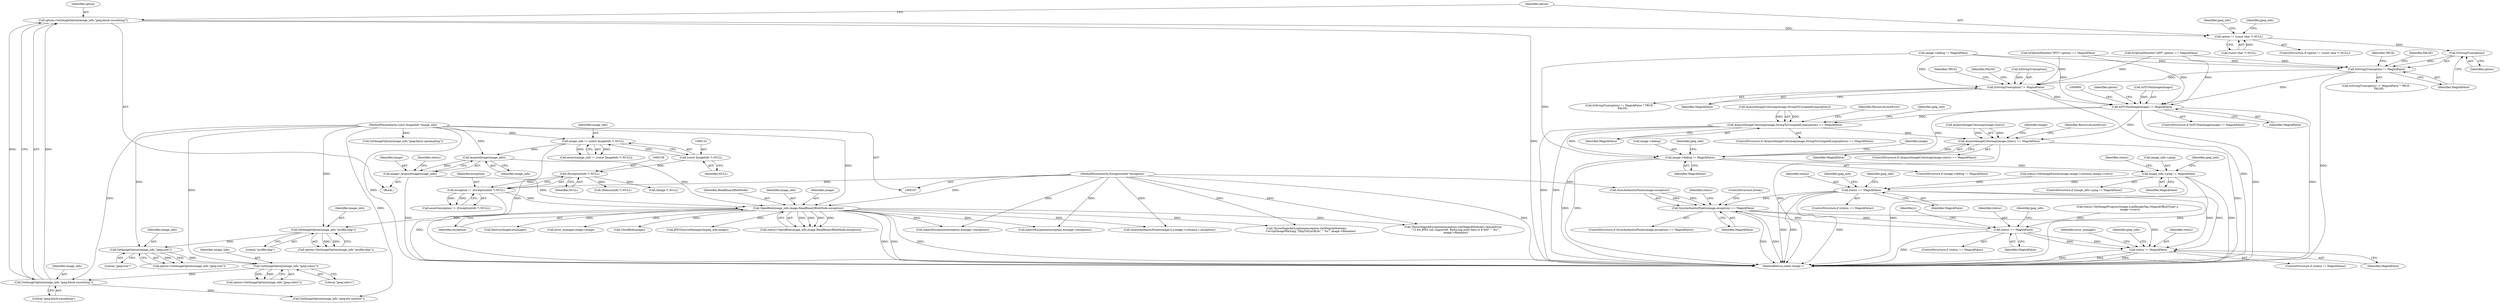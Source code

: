 digraph "0_ImageMagick_58cf5bf4fade82e3b510e8f3463a967278a3e410@pointer" {
"1000695" [label="(Call,option=GetImageOption(image_info,\"jpeg:block-smoothing\"))"];
"1000697" [label="(Call,GetImageOption(image_info,\"jpeg:block-smoothing\"))"];
"1000672" [label="(Call,GetImageOption(image_info,\"jpeg:colors\"))"];
"1000490" [label="(Call,GetImageOption(image_info,\"jpeg:size\"))"];
"1000320" [label="(Call,GetImageOption(image_info,\"profile:skip\"))"];
"1000179" [label="(Call,OpenBlob(image_info,image,ReadBinaryBlobMode,exception))"];
"1000175" [label="(Call,AcquireImage(image_info))"];
"1000129" [label="(Call,image_info != (const ImageInfo *) NULL)"];
"1000108" [label="(MethodParameterIn,const ImageInfo *image_info)"];
"1000131" [label="(Call,(const ImageInfo *) NULL)"];
"1000173" [label="(Call,image=AcquireImage(image_info))"];
"1000156" [label="(Call,exception != (ExceptionInfo *) NULL)"];
"1000109" [label="(MethodParameterIn,ExceptionInfo *exception)"];
"1000158" [label="(Call,(ExceptionInfo *) NULL)"];
"1000701" [label="(Call,option != (const char *) NULL)"];
"1000712" [label="(Call,IsStringTrue(option))"];
"1000711" [label="(Call,IsStringTrue(option) != MagickFalse)"];
"1000820" [label="(Call,IsStringTrue(option) != MagickFalse)"];
"1000893" [label="(Call,IsITUFaxImage(image) != MagickFalse)"];
"1000915" [label="(Call,AcquireImageColormap(image,StringToUnsignedLong(option)) == MagickFalse)"];
"1000949" [label="(Call,AcquireImageColormap(image,colors) == MagickFalse)"];
"1000958" [label="(Call,image->debug != MagickFalse)"];
"1001036" [label="(Call,image_info->ping != MagickFalse)"];
"1001063" [label="(Call,status == MagickFalse)"];
"1001791" [label="(Call,SyncAuthenticPixels(image,exception) == MagickFalse)"];
"1001809" [label="(Call,status == MagickFalse)"];
"1001818" [label="(Call,status != MagickFalse)"];
"1001811" [label="(Identifier,MagickFalse)"];
"1000910" [label="(Identifier,option)"];
"1000673" [label="(Identifier,image_info)"];
"1001795" [label="(Identifier,MagickFalse)"];
"1000110" [label="(Block,)"];
"1000701" [label="(Call,option != (const char *) NULL)"];
"1001853" [label="(MethodReturn,static Image *)"];
"1000155" [label="(Call,assert(exception != (ExceptionInfo *) NULL))"];
"1001040" [label="(Identifier,MagickFalse)"];
"1000320" [label="(Call,GetImageOption(image_info,\"profile:skip\"))"];
"1000714" [label="(Identifier,MagickFalse)"];
"1000928" [label="(Identifier,jpeg_info)"];
"1001083" [label="(Identifier,jpeg_info)"];
"1000108" [label="(MethodParameterIn,const ImageInfo *image_info)"];
"1000819" [label="(Call,IsStringTrue(option) != MagickFalse ? TRUE :\n      FALSE)"];
"1001070" [label="(Call,InheritException(exception,&image->exception))"];
"1000915" [label="(Call,AcquireImageColormap(image,StringToUnsignedLong(option)) == MagickFalse)"];
"1000967" [label="(Identifier,image)"];
"1000958" [label="(Call,image->debug != MagickFalse)"];
"1000177" [label="(Call,status=OpenBlob(image_info,image,ReadBinaryBlobMode,exception))"];
"1000131" [label="(Call,(const ImageInfo *) NULL)"];
"1000708" [label="(Identifier,jpeg_info)"];
"1001037" [label="(Call,image_info->ping)"];
"1000191" [label="(Call,DestroyImageList(image))"];
"1001044" [label="(Identifier,jpeg_info)"];
"1000949" [label="(Call,AcquireImageColormap(image,colors) == MagickFalse)"];
"1000157" [label="(Identifier,exception)"];
"1001808" [label="(ControlStructure,if (status == MagickFalse))"];
"1000953" [label="(Identifier,MagickFalse)"];
"1000488" [label="(Call,option=GetImageOption(image_info,\"jpeg:size\"))"];
"1001397" [label="(Call,QueueAuthenticPixels(image,0,y,image->columns,1,exception))"];
"1001819" [label="(Identifier,status)"];
"1001791" [label="(Call,SyncAuthenticPixels(image,exception) == MagickFalse)"];
"1001012" [label="(Identifier,jpeg_info)"];
"1000321" [label="(Identifier,image_info)"];
"1000182" [label="(Identifier,ReadBinaryBlobMode)"];
"1000176" [label="(Identifier,image_info)"];
"1000920" [label="(Identifier,MagickFalse)"];
"1000962" [label="(Identifier,MagickFalse)"];
"1000367" [label="(Call,IsOptionMember(\"APP\",option) == MagickFalse)"];
"1000491" [label="(Identifier,image_info)"];
"1000711" [label="(Call,IsStringTrue(option) != MagickFalse)"];
"1000699" [label="(Literal,\"jpeg:block-smoothing\")"];
"1000823" [label="(Identifier,MagickFalse)"];
"1000806" [label="(Call,GetImageOption(image_info,\"jpeg:fancy-upsampling\"))"];
"1000697" [label="(Call,GetImageOption(image_info,\"jpeg:block-smoothing\"))"];
"1001052" [label="(Call,status=SetImageExtent(image,image->columns,image->rows))"];
"1001798" [label="(Identifier,status)"];
"1000160" [label="(Identifier,NULL)"];
"1000700" [label="(ControlStructure,if (option != (const char *) NULL))"];
"1000894" [label="(Call,IsITUFaxImage(image))"];
"1000232" [label="(Call,(MemoryInfo *) NULL)"];
"1000696" [label="(Identifier,option)"];
"1001382" [label="(Call,ThrowMagickException(exception,GetMagickModule(),\n          CorruptImageWarning,\"SkipToSyncByte\",\"`%s'\",image->filename))"];
"1000896" [label="(Identifier,MagickFalse)"];
"1000194" [label="(Call,(Image *) NULL)"];
"1001790" [label="(ControlStructure,if (SyncAuthenticPixels(image,exception) == MagickFalse))"];
"1000821" [label="(Call,IsStringTrue(option))"];
"1000695" [label="(Call,option=GetImageOption(image_info,\"jpeg:block-smoothing\"))"];
"1000710" [label="(Call,IsStringTrue(option) != MagickFalse ? TRUE :\n      FALSE)"];
"1000130" [label="(Identifier,image_info)"];
"1001065" [label="(Identifier,MagickFalse)"];
"1000129" [label="(Call,image_info != (const ImageInfo *) NULL)"];
"1000916" [label="(Call,AcquireImageColormap(image,StringToUnsignedLong(option)))"];
"1000820" [label="(Call,IsStringTrue(option) != MagickFalse)"];
"1000960" [label="(Identifier,image)"];
"1001809" [label="(Call,status == MagickFalse)"];
"1000824" [label="(Identifier,TRUE)"];
"1000128" [label="(Call,assert(image_info != (const ImageInfo *) NULL))"];
"1000670" [label="(Call,option=GetImageOption(image_info,\"jpeg:colors\"))"];
"1001797" [label="(Call,status=SetImageProgress(image,LoadImageTag,(MagickOffsetType) y,\n      image->rows))"];
"1001820" [label="(Identifier,MagickFalse)"];
"1000604" [label="(Call,image->debug != MagickFalse)"];
"1000322" [label="(Literal,\"profile:skip\")"];
"1001817" [label="(ControlStructure,if (status != MagickFalse))"];
"1000955" [label="(Identifier,ResourceLimitError)"];
"1001062" [label="(ControlStructure,if (status == MagickFalse))"];
"1000892" [label="(ControlStructure,if (IsITUFaxImage(image) != MagickFalse))"];
"1001064" [label="(Identifier,status)"];
"1000825" [label="(Identifier,FALSE)"];
"1001796" [label="(ControlStructure,break;)"];
"1000235" [label="(Call,error_manager.image=image)"];
"1000893" [label="(Call,IsITUFaxImage(image) != MagickFalse)"];
"1001063" [label="(Call,status == MagickFalse)"];
"1000180" [label="(Identifier,image_info)"];
"1000181" [label="(Identifier,image)"];
"1000712" [label="(Call,IsStringTrue(option))"];
"1000922" [label="(Identifier,ResourceLimitError)"];
"1001366" [label="(Identifier,y)"];
"1001792" [label="(Call,SyncAuthenticPixels(image,exception))"];
"1000719" [label="(Identifier,jpeg_info)"];
"1000335" [label="(Call,IsOptionMember(\"IPTC\",option) == MagickFalse)"];
"1000674" [label="(Literal,\"jpeg:colors\")"];
"1000957" [label="(ControlStructure,if (image->debug != MagickFalse))"];
"1000173" [label="(Call,image=AcquireImage(image_info))"];
"1000716" [label="(Identifier,FALSE)"];
"1001824" [label="(Identifier,error_manager)"];
"1000948" [label="(ControlStructure,if (AcquireImageColormap(image,colors) == MagickFalse))"];
"1000914" [label="(ControlStructure,if (AcquireImageColormap(image,StringToUnsignedLong(option)) == MagickFalse))"];
"1001818" [label="(Call,status != MagickFalse)"];
"1000715" [label="(Identifier,TRUE)"];
"1000703" [label="(Call,(const char *) NULL)"];
"1000158" [label="(Call,(ExceptionInfo *) NULL)"];
"1000490" [label="(Call,GetImageOption(image_info,\"jpeg:size\"))"];
"1001036" [label="(Call,image_info->ping != MagickFalse)"];
"1000672" [label="(Call,GetImageOption(image_info,\"jpeg:colors\"))"];
"1000713" [label="(Identifier,option)"];
"1000269" [label="(Call,CloseBlob(image))"];
"1001810" [label="(Identifier,status)"];
"1000309" [label="(Call,JPEGSourceManager(&jpeg_info,image))"];
"1000702" [label="(Identifier,option)"];
"1000698" [label="(Identifier,image_info)"];
"1000650" [label="(Call,ThrowMagickException(exception,GetMagickModule(),OptionError,\n      \"12-bit JPEG not supported. Reducing pixel data to 8 bits\",\"`%s'\",\n      image->filename))"];
"1000175" [label="(Call,AcquireImage(image_info))"];
"1001815" [label="(Identifier,jpeg_info)"];
"1000318" [label="(Call,option=GetImageOption(image_info,\"profile:skip\"))"];
"1000109" [label="(MethodParameterIn,ExceptionInfo *exception)"];
"1000179" [label="(Call,OpenBlob(image_info,image,ReadBinaryBlobMode,exception))"];
"1000950" [label="(Call,AcquireImageColormap(image,colors))"];
"1000174" [label="(Identifier,image)"];
"1001841" [label="(Identifier,jpeg_info)"];
"1001035" [label="(ControlStructure,if (image_info->ping != MagickFalse))"];
"1000178" [label="(Identifier,status)"];
"1001053" [label="(Identifier,status)"];
"1000289" [label="(Call,InheritException(exception,&image->exception))"];
"1000724" [label="(Call,GetImageOption(image_info,\"jpeg:dct-method\"))"];
"1000492" [label="(Literal,\"jpeg:size\")"];
"1000156" [label="(Call,exception != (ExceptionInfo *) NULL)"];
"1001069" [label="(Identifier,jpeg_info)"];
"1000133" [label="(Identifier,NULL)"];
"1000959" [label="(Call,image->debug)"];
"1000183" [label="(Identifier,exception)"];
"1000695" -> "1000110"  [label="AST: "];
"1000695" -> "1000697"  [label="CFG: "];
"1000696" -> "1000695"  [label="AST: "];
"1000697" -> "1000695"  [label="AST: "];
"1000702" -> "1000695"  [label="CFG: "];
"1000695" -> "1001853"  [label="DDG: "];
"1000697" -> "1000695"  [label="DDG: "];
"1000697" -> "1000695"  [label="DDG: "];
"1000695" -> "1000701"  [label="DDG: "];
"1000697" -> "1000699"  [label="CFG: "];
"1000698" -> "1000697"  [label="AST: "];
"1000699" -> "1000697"  [label="AST: "];
"1000672" -> "1000697"  [label="DDG: "];
"1000108" -> "1000697"  [label="DDG: "];
"1000697" -> "1000724"  [label="DDG: "];
"1000672" -> "1000670"  [label="AST: "];
"1000672" -> "1000674"  [label="CFG: "];
"1000673" -> "1000672"  [label="AST: "];
"1000674" -> "1000672"  [label="AST: "];
"1000670" -> "1000672"  [label="CFG: "];
"1000672" -> "1000670"  [label="DDG: "];
"1000672" -> "1000670"  [label="DDG: "];
"1000490" -> "1000672"  [label="DDG: "];
"1000108" -> "1000672"  [label="DDG: "];
"1000490" -> "1000488"  [label="AST: "];
"1000490" -> "1000492"  [label="CFG: "];
"1000491" -> "1000490"  [label="AST: "];
"1000492" -> "1000490"  [label="AST: "];
"1000488" -> "1000490"  [label="CFG: "];
"1000490" -> "1000488"  [label="DDG: "];
"1000490" -> "1000488"  [label="DDG: "];
"1000320" -> "1000490"  [label="DDG: "];
"1000108" -> "1000490"  [label="DDG: "];
"1000320" -> "1000318"  [label="AST: "];
"1000320" -> "1000322"  [label="CFG: "];
"1000321" -> "1000320"  [label="AST: "];
"1000322" -> "1000320"  [label="AST: "];
"1000318" -> "1000320"  [label="CFG: "];
"1000320" -> "1000318"  [label="DDG: "];
"1000320" -> "1000318"  [label="DDG: "];
"1000179" -> "1000320"  [label="DDG: "];
"1000108" -> "1000320"  [label="DDG: "];
"1000179" -> "1000177"  [label="AST: "];
"1000179" -> "1000183"  [label="CFG: "];
"1000180" -> "1000179"  [label="AST: "];
"1000181" -> "1000179"  [label="AST: "];
"1000182" -> "1000179"  [label="AST: "];
"1000183" -> "1000179"  [label="AST: "];
"1000177" -> "1000179"  [label="CFG: "];
"1000179" -> "1001853"  [label="DDG: "];
"1000179" -> "1001853"  [label="DDG: "];
"1000179" -> "1001853"  [label="DDG: "];
"1000179" -> "1000177"  [label="DDG: "];
"1000179" -> "1000177"  [label="DDG: "];
"1000179" -> "1000177"  [label="DDG: "];
"1000179" -> "1000177"  [label="DDG: "];
"1000175" -> "1000179"  [label="DDG: "];
"1000108" -> "1000179"  [label="DDG: "];
"1000173" -> "1000179"  [label="DDG: "];
"1000156" -> "1000179"  [label="DDG: "];
"1000109" -> "1000179"  [label="DDG: "];
"1000179" -> "1000191"  [label="DDG: "];
"1000179" -> "1000235"  [label="DDG: "];
"1000179" -> "1000269"  [label="DDG: "];
"1000179" -> "1000289"  [label="DDG: "];
"1000179" -> "1000309"  [label="DDG: "];
"1000179" -> "1000650"  [label="DDG: "];
"1000179" -> "1001070"  [label="DDG: "];
"1000179" -> "1001382"  [label="DDG: "];
"1000179" -> "1001397"  [label="DDG: "];
"1000175" -> "1000173"  [label="AST: "];
"1000175" -> "1000176"  [label="CFG: "];
"1000176" -> "1000175"  [label="AST: "];
"1000173" -> "1000175"  [label="CFG: "];
"1000175" -> "1000173"  [label="DDG: "];
"1000129" -> "1000175"  [label="DDG: "];
"1000108" -> "1000175"  [label="DDG: "];
"1000129" -> "1000128"  [label="AST: "];
"1000129" -> "1000131"  [label="CFG: "];
"1000130" -> "1000129"  [label="AST: "];
"1000131" -> "1000129"  [label="AST: "];
"1000128" -> "1000129"  [label="CFG: "];
"1000129" -> "1001853"  [label="DDG: "];
"1000129" -> "1000128"  [label="DDG: "];
"1000129" -> "1000128"  [label="DDG: "];
"1000108" -> "1000129"  [label="DDG: "];
"1000131" -> "1000129"  [label="DDG: "];
"1000108" -> "1000107"  [label="AST: "];
"1000108" -> "1001853"  [label="DDG: "];
"1000108" -> "1000724"  [label="DDG: "];
"1000108" -> "1000806"  [label="DDG: "];
"1000131" -> "1000133"  [label="CFG: "];
"1000132" -> "1000131"  [label="AST: "];
"1000133" -> "1000131"  [label="AST: "];
"1000131" -> "1000158"  [label="DDG: "];
"1000173" -> "1000110"  [label="AST: "];
"1000174" -> "1000173"  [label="AST: "];
"1000178" -> "1000173"  [label="CFG: "];
"1000173" -> "1001853"  [label="DDG: "];
"1000156" -> "1000155"  [label="AST: "];
"1000156" -> "1000158"  [label="CFG: "];
"1000157" -> "1000156"  [label="AST: "];
"1000158" -> "1000156"  [label="AST: "];
"1000155" -> "1000156"  [label="CFG: "];
"1000156" -> "1001853"  [label="DDG: "];
"1000156" -> "1000155"  [label="DDG: "];
"1000156" -> "1000155"  [label="DDG: "];
"1000109" -> "1000156"  [label="DDG: "];
"1000158" -> "1000156"  [label="DDG: "];
"1000109" -> "1000107"  [label="AST: "];
"1000109" -> "1001853"  [label="DDG: "];
"1000109" -> "1000289"  [label="DDG: "];
"1000109" -> "1000650"  [label="DDG: "];
"1000109" -> "1001070"  [label="DDG: "];
"1000109" -> "1001382"  [label="DDG: "];
"1000109" -> "1001397"  [label="DDG: "];
"1000109" -> "1001792"  [label="DDG: "];
"1000158" -> "1000160"  [label="CFG: "];
"1000159" -> "1000158"  [label="AST: "];
"1000160" -> "1000158"  [label="AST: "];
"1000158" -> "1000194"  [label="DDG: "];
"1000158" -> "1000232"  [label="DDG: "];
"1000701" -> "1000700"  [label="AST: "];
"1000701" -> "1000703"  [label="CFG: "];
"1000702" -> "1000701"  [label="AST: "];
"1000703" -> "1000701"  [label="AST: "];
"1000708" -> "1000701"  [label="CFG: "];
"1000719" -> "1000701"  [label="CFG: "];
"1000703" -> "1000701"  [label="DDG: "];
"1000701" -> "1000712"  [label="DDG: "];
"1000712" -> "1000711"  [label="AST: "];
"1000712" -> "1000713"  [label="CFG: "];
"1000713" -> "1000712"  [label="AST: "];
"1000714" -> "1000712"  [label="CFG: "];
"1000712" -> "1000711"  [label="DDG: "];
"1000711" -> "1000710"  [label="AST: "];
"1000711" -> "1000714"  [label="CFG: "];
"1000714" -> "1000711"  [label="AST: "];
"1000715" -> "1000711"  [label="CFG: "];
"1000716" -> "1000711"  [label="CFG: "];
"1000711" -> "1001853"  [label="DDG: "];
"1000335" -> "1000711"  [label="DDG: "];
"1000604" -> "1000711"  [label="DDG: "];
"1000367" -> "1000711"  [label="DDG: "];
"1000711" -> "1000820"  [label="DDG: "];
"1000711" -> "1000893"  [label="DDG: "];
"1000820" -> "1000819"  [label="AST: "];
"1000820" -> "1000823"  [label="CFG: "];
"1000821" -> "1000820"  [label="AST: "];
"1000823" -> "1000820"  [label="AST: "];
"1000824" -> "1000820"  [label="CFG: "];
"1000825" -> "1000820"  [label="CFG: "];
"1000820" -> "1001853"  [label="DDG: "];
"1000821" -> "1000820"  [label="DDG: "];
"1000335" -> "1000820"  [label="DDG: "];
"1000604" -> "1000820"  [label="DDG: "];
"1000367" -> "1000820"  [label="DDG: "];
"1000820" -> "1000893"  [label="DDG: "];
"1000893" -> "1000892"  [label="AST: "];
"1000893" -> "1000896"  [label="CFG: "];
"1000894" -> "1000893"  [label="AST: "];
"1000896" -> "1000893"  [label="AST: "];
"1000899" -> "1000893"  [label="CFG: "];
"1000910" -> "1000893"  [label="CFG: "];
"1000893" -> "1001853"  [label="DDG: "];
"1000893" -> "1001853"  [label="DDG: "];
"1000894" -> "1000893"  [label="DDG: "];
"1000335" -> "1000893"  [label="DDG: "];
"1000604" -> "1000893"  [label="DDG: "];
"1000367" -> "1000893"  [label="DDG: "];
"1000893" -> "1000915"  [label="DDG: "];
"1000893" -> "1000949"  [label="DDG: "];
"1000893" -> "1000958"  [label="DDG: "];
"1000915" -> "1000914"  [label="AST: "];
"1000915" -> "1000920"  [label="CFG: "];
"1000916" -> "1000915"  [label="AST: "];
"1000920" -> "1000915"  [label="AST: "];
"1000922" -> "1000915"  [label="CFG: "];
"1000928" -> "1000915"  [label="CFG: "];
"1000915" -> "1001853"  [label="DDG: "];
"1000915" -> "1001853"  [label="DDG: "];
"1000916" -> "1000915"  [label="DDG: "];
"1000916" -> "1000915"  [label="DDG: "];
"1000915" -> "1000949"  [label="DDG: "];
"1000915" -> "1000958"  [label="DDG: "];
"1000949" -> "1000948"  [label="AST: "];
"1000949" -> "1000953"  [label="CFG: "];
"1000950" -> "1000949"  [label="AST: "];
"1000953" -> "1000949"  [label="AST: "];
"1000955" -> "1000949"  [label="CFG: "];
"1000960" -> "1000949"  [label="CFG: "];
"1000949" -> "1001853"  [label="DDG: "];
"1000949" -> "1001853"  [label="DDG: "];
"1000950" -> "1000949"  [label="DDG: "];
"1000950" -> "1000949"  [label="DDG: "];
"1000949" -> "1000958"  [label="DDG: "];
"1000958" -> "1000957"  [label="AST: "];
"1000958" -> "1000962"  [label="CFG: "];
"1000959" -> "1000958"  [label="AST: "];
"1000962" -> "1000958"  [label="AST: "];
"1000967" -> "1000958"  [label="CFG: "];
"1001012" -> "1000958"  [label="CFG: "];
"1000958" -> "1001853"  [label="DDG: "];
"1000958" -> "1001853"  [label="DDG: "];
"1000604" -> "1000958"  [label="DDG: "];
"1000958" -> "1001036"  [label="DDG: "];
"1001036" -> "1001035"  [label="AST: "];
"1001036" -> "1001040"  [label="CFG: "];
"1001037" -> "1001036"  [label="AST: "];
"1001040" -> "1001036"  [label="AST: "];
"1001044" -> "1001036"  [label="CFG: "];
"1001053" -> "1001036"  [label="CFG: "];
"1001036" -> "1001853"  [label="DDG: "];
"1001036" -> "1001853"  [label="DDG: "];
"1001036" -> "1001853"  [label="DDG: "];
"1001036" -> "1001063"  [label="DDG: "];
"1001063" -> "1001062"  [label="AST: "];
"1001063" -> "1001065"  [label="CFG: "];
"1001064" -> "1001063"  [label="AST: "];
"1001065" -> "1001063"  [label="AST: "];
"1001069" -> "1001063"  [label="CFG: "];
"1001083" -> "1001063"  [label="CFG: "];
"1001063" -> "1001853"  [label="DDG: "];
"1001063" -> "1001853"  [label="DDG: "];
"1001063" -> "1001853"  [label="DDG: "];
"1001052" -> "1001063"  [label="DDG: "];
"1001063" -> "1001791"  [label="DDG: "];
"1001063" -> "1001818"  [label="DDG: "];
"1001063" -> "1001818"  [label="DDG: "];
"1001791" -> "1001790"  [label="AST: "];
"1001791" -> "1001795"  [label="CFG: "];
"1001792" -> "1001791"  [label="AST: "];
"1001795" -> "1001791"  [label="AST: "];
"1001796" -> "1001791"  [label="CFG: "];
"1001798" -> "1001791"  [label="CFG: "];
"1001791" -> "1001853"  [label="DDG: "];
"1001791" -> "1001853"  [label="DDG: "];
"1001792" -> "1001791"  [label="DDG: "];
"1001792" -> "1001791"  [label="DDG: "];
"1001809" -> "1001791"  [label="DDG: "];
"1001791" -> "1001809"  [label="DDG: "];
"1001791" -> "1001818"  [label="DDG: "];
"1001809" -> "1001808"  [label="AST: "];
"1001809" -> "1001811"  [label="CFG: "];
"1001810" -> "1001809"  [label="AST: "];
"1001811" -> "1001809"  [label="AST: "];
"1001815" -> "1001809"  [label="CFG: "];
"1001366" -> "1001809"  [label="CFG: "];
"1001809" -> "1001853"  [label="DDG: "];
"1001797" -> "1001809"  [label="DDG: "];
"1001809" -> "1001818"  [label="DDG: "];
"1001809" -> "1001818"  [label="DDG: "];
"1001818" -> "1001817"  [label="AST: "];
"1001818" -> "1001820"  [label="CFG: "];
"1001819" -> "1001818"  [label="AST: "];
"1001820" -> "1001818"  [label="AST: "];
"1001824" -> "1001818"  [label="CFG: "];
"1001841" -> "1001818"  [label="CFG: "];
"1001818" -> "1001853"  [label="DDG: "];
"1001818" -> "1001853"  [label="DDG: "];
"1001818" -> "1001853"  [label="DDG: "];
}

